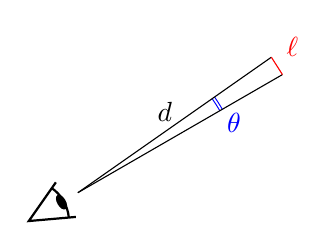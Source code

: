 ﻿\begin{tikzpicture}[scale=3]

\draw[blue, double] (30:0.7) arc (30:35:0.7)node[midway, below right]{$\theta$};

\draw (0,0) -- (30:1);
\draw (0,0) -- (35:1) node[pos=0.45,above]{$d$};


\draw[red] (30:1) -- (35:1) node[midway, above right]{$\ell$};


  % eye from Izaak Neutelings https://tikz.net/hyperbola/
  \def\le{0.2}  % eye size eye
  \def\ange{25} % eye opening angle
  \def\lb{0}  % outgoing beam length
  \def\ang{180+30} % outgoing beam scattering
  \begin{scope}[shift={(\ang:\lb+1.2*\le)},rotate=\ang+180]
    \draw[thick] (\ange:\le) -- (0,0) -- (-\ange:\le);
    \draw[thick] (\ange:0.85*\le) arc(\ange:-\ange:0.85*\le);
    %\draw[fill,brown] (0.75*\le,0) ellipse ({0.10*\le} and {0.21*\le});
    \draw[fill] (0.8*\le,0) ellipse ({0.08*\le} and {0.16*\le});
  \end{scope}
\end{tikzpicture}